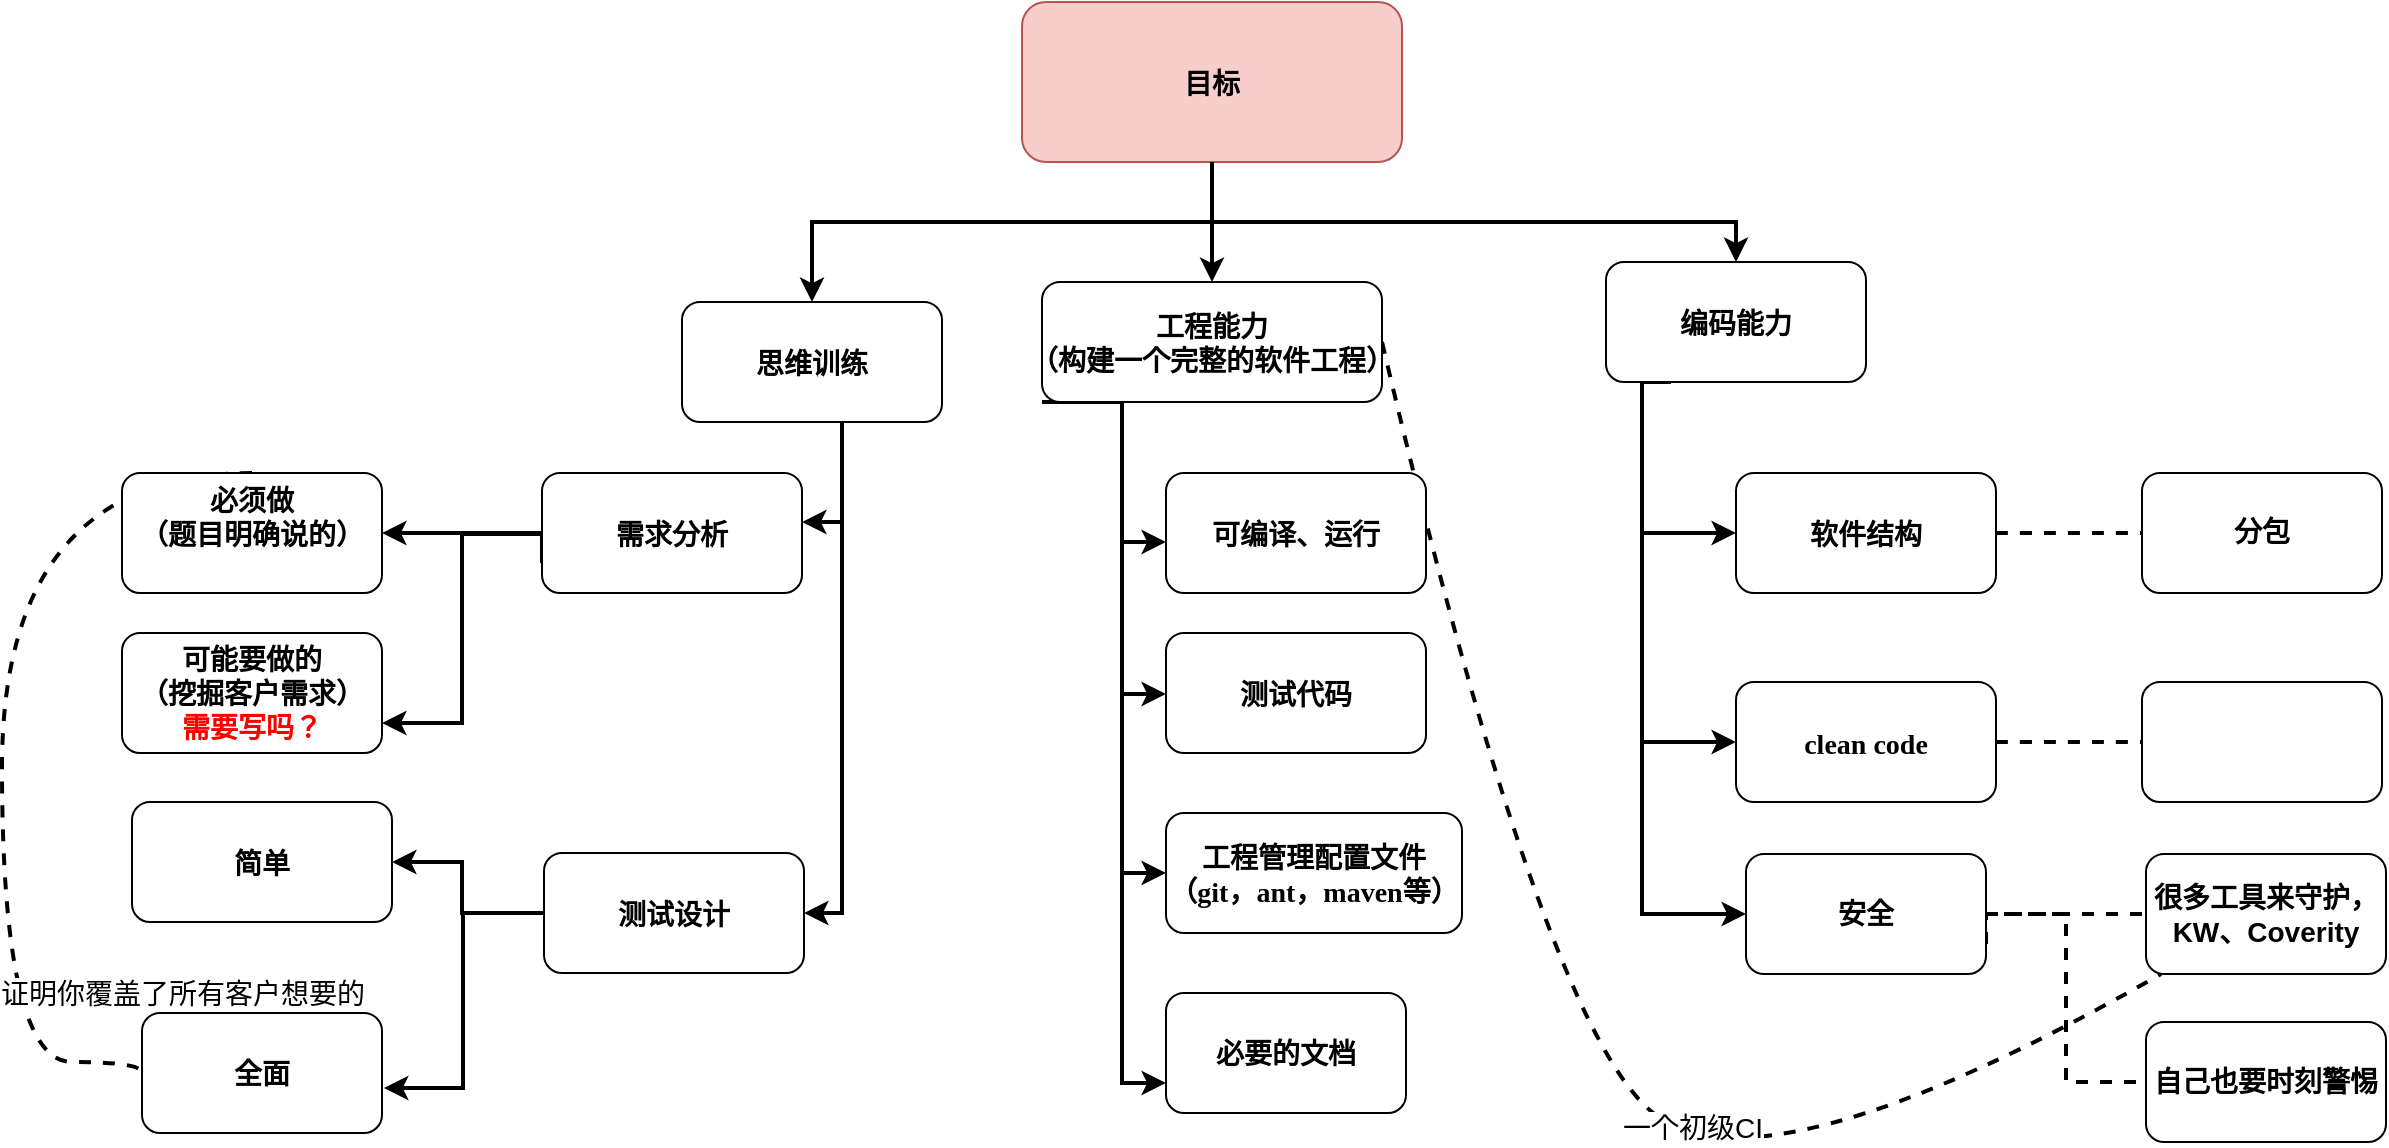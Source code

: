 <mxfile version="18.0.5" type="github">
  <diagram name="Page-1" id="2c0d36ab-eaac-3732-788b-9136903baeff">
    <mxGraphModel dx="946" dy="645" grid="1" gridSize="10" guides="1" tooltips="1" connect="1" arrows="1" fold="1" page="1" pageScale="1.5" pageWidth="1169" pageHeight="827" background="none" math="0" shadow="0">
      <root>
        <mxCell id="0" />
        <mxCell id="1" parent="0" />
        <mxCell id="12" value="目标" style="rounded=1;fillColor=#f8cecc;strokeColor=#b85450;fontStyle=1;fontFamily=Tahoma;fontSize=14" parent="1" vertex="1">
          <mxGeometry x="520.0" y="230" width="190" height="80" as="geometry" />
        </mxCell>
        <mxCell id="25" value="思维训练" style="rounded=1;fontStyle=1;fontFamily=Tahoma;fontSize=14" parent="1" vertex="1">
          <mxGeometry x="350" y="380" width="130" height="60" as="geometry" />
        </mxCell>
        <mxCell id="NsayyPvm4-ttKUY7uxAQ-128" style="edgeStyle=orthogonalEdgeStyle;rounded=0;orthogonalLoop=1;jettySize=auto;html=1;fontSize=12;fontColor=#FF0000;strokeWidth=2;" edge="1" parent="1" source="26" target="NsayyPvm4-ttKUY7uxAQ-123">
          <mxGeometry relative="1" as="geometry">
            <mxPoint x="260" y="495.5" as="targetPoint" />
          </mxGeometry>
        </mxCell>
        <mxCell id="NsayyPvm4-ttKUY7uxAQ-135" style="edgeStyle=orthogonalEdgeStyle;rounded=0;orthogonalLoop=1;jettySize=auto;html=1;exitX=0;exitY=0.75;exitDx=0;exitDy=0;entryX=1;entryY=0.75;entryDx=0;entryDy=0;fontSize=14;fontColor=#000000;strokeWidth=2;" edge="1" parent="1" source="26" target="NsayyPvm4-ttKUY7uxAQ-125">
          <mxGeometry relative="1" as="geometry">
            <Array as="points">
              <mxPoint x="280" y="496" />
              <mxPoint x="240" y="496" />
              <mxPoint x="240" y="591" />
            </Array>
          </mxGeometry>
        </mxCell>
        <mxCell id="26" value="需求分析" style="rounded=1;fontStyle=1;fontFamily=Tahoma;fontSize=14" parent="1" vertex="1">
          <mxGeometry x="280" y="465.5" width="130" height="60" as="geometry" />
        </mxCell>
        <mxCell id="NsayyPvm4-ttKUY7uxAQ-130" value="" style="edgeStyle=orthogonalEdgeStyle;rounded=0;orthogonalLoop=1;jettySize=auto;html=1;fontSize=14;fontColor=#FF0000;strokeWidth=2;" edge="1" parent="1" source="27" target="NsayyPvm4-ttKUY7uxAQ-129">
          <mxGeometry relative="1" as="geometry">
            <Array as="points">
              <mxPoint x="240" y="686" />
              <mxPoint x="240" y="660" />
            </Array>
          </mxGeometry>
        </mxCell>
        <mxCell id="NsayyPvm4-ttKUY7uxAQ-132" style="edgeStyle=orthogonalEdgeStyle;rounded=0;orthogonalLoop=1;jettySize=auto;html=1;exitX=0;exitY=0.5;exitDx=0;exitDy=0;entryX=1.008;entryY=0.625;entryDx=0;entryDy=0;entryPerimeter=0;fontSize=14;fontColor=#000000;strokeWidth=2;" edge="1" parent="1" source="27" target="NsayyPvm4-ttKUY7uxAQ-131">
          <mxGeometry relative="1" as="geometry" />
        </mxCell>
        <mxCell id="27" value="测试设计" style="rounded=1;fontStyle=1;fontFamily=Tahoma;fontSize=14" parent="1" vertex="1">
          <mxGeometry x="281" y="655.5" width="130" height="60" as="geometry" />
        </mxCell>
        <mxCell id="NsayyPvm4-ttKUY7uxAQ-134" style="edgeStyle=orthogonalEdgeStyle;rounded=0;orthogonalLoop=1;jettySize=auto;html=1;exitX=0;exitY=1;exitDx=0;exitDy=0;entryX=0;entryY=0.75;entryDx=0;entryDy=0;fontSize=14;fontColor=#000000;strokeWidth=2;" edge="1" parent="1" source="29" target="NsayyPvm4-ttKUY7uxAQ-133">
          <mxGeometry relative="1" as="geometry">
            <Array as="points">
              <mxPoint x="570" y="430" />
              <mxPoint x="570" y="771" />
            </Array>
          </mxGeometry>
        </mxCell>
        <mxCell id="NsayyPvm4-ttKUY7uxAQ-149" style="edgeStyle=none;orthogonalLoop=1;jettySize=auto;html=1;exitX=1;exitY=0.5;exitDx=0;exitDy=0;dashed=1;fontSize=14;fontColor=#000000;endArrow=none;endFill=0;strokeWidth=2;curved=1;" edge="1" parent="1" source="29" target="NsayyPvm4-ttKUY7uxAQ-144">
          <mxGeometry relative="1" as="geometry">
            <Array as="points">
              <mxPoint x="780" y="740" />
              <mxPoint x="890" y="830" />
            </Array>
          </mxGeometry>
        </mxCell>
        <mxCell id="NsayyPvm4-ttKUY7uxAQ-151" value="一个初级CI" style="edgeLabel;html=1;align=center;verticalAlign=middle;resizable=0;points=[];fontSize=14;fontColor=#000000;" vertex="1" connectable="0" parent="NsayyPvm4-ttKUY7uxAQ-149">
          <mxGeometry x="0.221" y="6" relative="1" as="geometry">
            <mxPoint as="offset" />
          </mxGeometry>
        </mxCell>
        <mxCell id="29" value="工程能力&#xa;（构建一个完整的软件工程）" style="rounded=1;fontStyle=1;fontFamily=Tahoma;fontSize=14" parent="1" vertex="1">
          <mxGeometry x="530" y="370" width="170" height="60" as="geometry" />
        </mxCell>
        <mxCell id="30" value="测试代码" style="rounded=1;fontStyle=1;fontFamily=Tahoma;fontSize=14" parent="1" vertex="1">
          <mxGeometry x="592" y="545.5" width="130" height="60" as="geometry" />
        </mxCell>
        <mxCell id="31" value="工程管理配置文件&#xa;（git，ant，maven等）" style="rounded=1;fontStyle=1;fontFamily=Tahoma;fontSize=14" parent="1" vertex="1">
          <mxGeometry x="592" y="635.5" width="148" height="60" as="geometry" />
        </mxCell>
        <mxCell id="32" value="可编译、运行" style="rounded=1;fontStyle=1;fontFamily=Tahoma;fontSize=14" parent="1" vertex="1">
          <mxGeometry x="592" y="465.5" width="130" height="60" as="geometry" />
        </mxCell>
        <mxCell id="NsayyPvm4-ttKUY7uxAQ-143" style="edgeStyle=orthogonalEdgeStyle;orthogonalLoop=1;jettySize=auto;html=1;exitX=0.25;exitY=1;exitDx=0;exitDy=0;entryX=0;entryY=0.5;entryDx=0;entryDy=0;fontSize=14;fontColor=#000000;endArrow=classic;endFill=1;strokeWidth=2;rounded=0;" edge="1" parent="1" source="33" target="NsayyPvm4-ttKUY7uxAQ-142">
          <mxGeometry relative="1" as="geometry">
            <Array as="points">
              <mxPoint x="830" y="420" />
              <mxPoint x="830" y="686" />
            </Array>
          </mxGeometry>
        </mxCell>
        <mxCell id="33" value="编码能力" style="rounded=1;fontStyle=1;fontFamily=Tahoma;fontSize=14" parent="1" vertex="1">
          <mxGeometry x="812" y="360" width="130" height="60" as="geometry" />
        </mxCell>
        <mxCell id="NsayyPvm4-ttKUY7uxAQ-139" value="" style="edgeStyle=orthogonalEdgeStyle;curved=1;orthogonalLoop=1;jettySize=auto;html=1;dashed=1;fontSize=14;fontColor=#000000;endArrow=none;endFill=0;strokeWidth=2;" edge="1" parent="1" source="34" target="NsayyPvm4-ttKUY7uxAQ-138">
          <mxGeometry relative="1" as="geometry" />
        </mxCell>
        <mxCell id="34" value="软件结构" style="rounded=1;fontStyle=1;fontFamily=Tahoma;fontSize=14" parent="1" vertex="1">
          <mxGeometry x="877" y="465.5" width="130" height="60" as="geometry" />
        </mxCell>
        <mxCell id="NsayyPvm4-ttKUY7uxAQ-141" value="" style="edgeStyle=orthogonalEdgeStyle;curved=1;orthogonalLoop=1;jettySize=auto;html=1;dashed=1;fontSize=14;fontColor=#000000;endArrow=none;endFill=0;strokeWidth=2;" edge="1" parent="1" source="35" target="NsayyPvm4-ttKUY7uxAQ-140">
          <mxGeometry relative="1" as="geometry" />
        </mxCell>
        <mxCell id="35" value="clean code" style="rounded=1;fontStyle=1;fontFamily=Tahoma;fontSize=14" parent="1" vertex="1">
          <mxGeometry x="877" y="570" width="130" height="60" as="geometry" />
        </mxCell>
        <mxCell id="70" value="" style="edgeStyle=elbowEdgeStyle;elbow=horizontal;strokeWidth=2;rounded=0" parent="1" source="25" target="26" edge="1">
          <mxGeometry x="-23" y="135.5" width="100" height="100" as="geometry">
            <mxPoint x="-23" y="235.5" as="sourcePoint" />
            <mxPoint x="77" y="135.5" as="targetPoint" />
            <Array as="points">
              <mxPoint x="430" y="490" />
              <mxPoint x="397" y="535.5" />
            </Array>
          </mxGeometry>
        </mxCell>
        <mxCell id="71" value="" style="edgeStyle=elbowEdgeStyle;elbow=horizontal;strokeWidth=2;rounded=0" parent="1" source="25" target="27" edge="1">
          <mxGeometry x="-23" y="135.5" width="100" height="100" as="geometry">
            <mxPoint x="-23" y="235.5" as="sourcePoint" />
            <mxPoint x="77" y="135.5" as="targetPoint" />
            <Array as="points">
              <mxPoint x="430" y="470" />
              <mxPoint x="380" y="510" />
              <mxPoint x="397" y="575.5" />
            </Array>
          </mxGeometry>
        </mxCell>
        <mxCell id="73" value="" style="edgeStyle=elbowEdgeStyle;elbow=horizontal;strokeWidth=2;rounded=0" parent="1" source="29" target="30" edge="1">
          <mxGeometry x="-23" y="135.5" width="100" height="100" as="geometry">
            <mxPoint x="-23" y="235.5" as="sourcePoint" />
            <mxPoint x="77" y="135.5" as="targetPoint" />
            <Array as="points">
              <mxPoint x="570" y="576" />
            </Array>
          </mxGeometry>
        </mxCell>
        <mxCell id="74" value="" style="edgeStyle=elbowEdgeStyle;elbow=horizontal;strokeWidth=2;rounded=0" parent="1" source="29" target="31" edge="1">
          <mxGeometry x="-23" y="135.5" width="100" height="100" as="geometry">
            <mxPoint x="-23" y="235.5" as="sourcePoint" />
            <mxPoint x="77" y="135.5" as="targetPoint" />
            <Array as="points">
              <mxPoint x="570" y="610" />
              <mxPoint x="567" y="575.5" />
            </Array>
          </mxGeometry>
        </mxCell>
        <mxCell id="75" value="" style="edgeStyle=elbowEdgeStyle;elbow=horizontal;strokeWidth=2;rounded=0" parent="1" target="32" edge="1">
          <mxGeometry x="-23" y="135.5" width="100" height="100" as="geometry">
            <mxPoint x="570" y="440" as="sourcePoint" />
            <mxPoint x="77" y="135.5" as="targetPoint" />
            <Array as="points">
              <mxPoint x="570" y="500" />
              <mxPoint x="570" y="460" />
              <mxPoint x="567" y="615.5" />
            </Array>
          </mxGeometry>
        </mxCell>
        <mxCell id="76" value="" style="edgeStyle=elbowEdgeStyle;elbow=horizontal;strokeWidth=2;rounded=0" parent="1" source="33" target="34" edge="1">
          <mxGeometry x="-23" y="135.5" width="100" height="100" as="geometry">
            <mxPoint x="-23" y="235.5" as="sourcePoint" />
            <mxPoint x="77" y="135.5" as="targetPoint" />
            <Array as="points">
              <mxPoint x="830" y="460" />
            </Array>
          </mxGeometry>
        </mxCell>
        <mxCell id="77" value="" style="edgeStyle=elbowEdgeStyle;elbow=horizontal;strokeWidth=2;rounded=0" parent="1" source="33" target="35" edge="1">
          <mxGeometry x="-23" y="135.5" width="100" height="100" as="geometry">
            <mxPoint x="-23" y="235.5" as="sourcePoint" />
            <mxPoint x="77" y="135.5" as="targetPoint" />
            <Array as="points">
              <mxPoint x="830" y="520" />
            </Array>
          </mxGeometry>
        </mxCell>
        <mxCell id="100" value="" style="edgeStyle=elbowEdgeStyle;elbow=vertical;strokeWidth=2;rounded=0" parent="1" source="12" target="25" edge="1">
          <mxGeometry x="-23" y="135.5" width="100" height="100" as="geometry">
            <mxPoint x="-23" y="235.5" as="sourcePoint" />
            <mxPoint x="77" y="135.5" as="targetPoint" />
            <Array as="points">
              <mxPoint x="615" y="340" />
            </Array>
          </mxGeometry>
        </mxCell>
        <mxCell id="101" value="" style="edgeStyle=elbowEdgeStyle;elbow=vertical;strokeWidth=2;rounded=0" parent="1" source="12" target="29" edge="1">
          <mxGeometry x="-23" y="135.5" width="100" height="100" as="geometry">
            <mxPoint x="-23" y="235.5" as="sourcePoint" />
            <mxPoint x="77" y="135.5" as="targetPoint" />
            <Array as="points">
              <mxPoint x="615" y="410" />
            </Array>
          </mxGeometry>
        </mxCell>
        <mxCell id="102" value="" style="edgeStyle=elbowEdgeStyle;elbow=vertical;strokeWidth=2;rounded=0" parent="1" source="12" target="33" edge="1">
          <mxGeometry x="-23" y="135.5" width="100" height="100" as="geometry">
            <mxPoint x="-23" y="235.5" as="sourcePoint" />
            <mxPoint x="77" y="135.5" as="targetPoint" />
            <Array as="points">
              <mxPoint x="720" y="340" />
            </Array>
          </mxGeometry>
        </mxCell>
        <mxCell id="NsayyPvm4-ttKUY7uxAQ-136" style="edgeStyle=orthogonalEdgeStyle;orthogonalLoop=1;jettySize=auto;html=1;exitX=0.5;exitY=0;exitDx=0;exitDy=0;fontSize=14;fontColor=#000000;strokeWidth=2;endArrow=none;endFill=0;dashed=1;curved=1;entryX=0;entryY=0.5;entryDx=0;entryDy=0;" edge="1" parent="1" source="NsayyPvm4-ttKUY7uxAQ-123" target="NsayyPvm4-ttKUY7uxAQ-131">
          <mxGeometry relative="1" as="geometry">
            <Array as="points">
              <mxPoint x="10" y="466" />
              <mxPoint x="10" y="760" />
              <mxPoint x="80" y="760" />
            </Array>
          </mxGeometry>
        </mxCell>
        <mxCell id="NsayyPvm4-ttKUY7uxAQ-137" value="证明你覆盖了所有客户想要的&lt;br&gt;" style="edgeLabel;html=1;align=center;verticalAlign=middle;resizable=0;points=[];fontSize=14;fontColor=#000000;" vertex="1" connectable="0" parent="NsayyPvm4-ttKUY7uxAQ-136">
          <mxGeometry x="-0.235" y="11" relative="1" as="geometry">
            <mxPoint x="79" y="196" as="offset" />
          </mxGeometry>
        </mxCell>
        <mxCell id="NsayyPvm4-ttKUY7uxAQ-123" value="必须做&#xa;（题目明确说的）&#xa;" style="rounded=1;fontStyle=1;fontFamily=Tahoma;fontSize=14" vertex="1" parent="1">
          <mxGeometry x="70" y="465.5" width="130" height="60" as="geometry" />
        </mxCell>
        <mxCell id="NsayyPvm4-ttKUY7uxAQ-125" value="可能要做的&lt;br&gt;（挖掘客户需求）&lt;br&gt;&lt;font color=&quot;#ff0000&quot;&gt;需要写吗？&lt;/font&gt;" style="rounded=1;whiteSpace=wrap;html=1;fontSize=14;fontColor=default;fontStyle=1" vertex="1" parent="1">
          <mxGeometry x="70" y="545.5" width="130" height="60" as="geometry" />
        </mxCell>
        <mxCell id="NsayyPvm4-ttKUY7uxAQ-129" value="简单" style="rounded=1;fontStyle=1;fontFamily=Tahoma;fontSize=14" vertex="1" parent="1">
          <mxGeometry x="75" y="630" width="130" height="60" as="geometry" />
        </mxCell>
        <mxCell id="NsayyPvm4-ttKUY7uxAQ-131" value="&lt;font color=&quot;#000000&quot;&gt;&lt;span style=&quot;caret-color: rgb(0, 0, 0);&quot;&gt;&lt;b&gt;全面&lt;/b&gt;&lt;/span&gt;&lt;/font&gt;" style="rounded=1;whiteSpace=wrap;html=1;fontSize=14;fontColor=#FF0000;" vertex="1" parent="1">
          <mxGeometry x="80" y="735.5" width="120" height="60" as="geometry" />
        </mxCell>
        <mxCell id="NsayyPvm4-ttKUY7uxAQ-133" value="&lt;b&gt;必要的文档&lt;/b&gt;" style="rounded=1;whiteSpace=wrap;html=1;fontSize=14;fontColor=#000000;" vertex="1" parent="1">
          <mxGeometry x="592" y="725.5" width="120" height="60" as="geometry" />
        </mxCell>
        <mxCell id="NsayyPvm4-ttKUY7uxAQ-138" value="分包" style="whiteSpace=wrap;html=1;fontSize=14;fontFamily=Tahoma;rounded=1;fontStyle=1;" vertex="1" parent="1">
          <mxGeometry x="1080" y="465.5" width="120" height="60" as="geometry" />
        </mxCell>
        <mxCell id="NsayyPvm4-ttKUY7uxAQ-140" value="" style="whiteSpace=wrap;html=1;fontSize=14;fontFamily=Tahoma;rounded=1;fontStyle=1;" vertex="1" parent="1">
          <mxGeometry x="1080" y="570" width="120" height="60" as="geometry" />
        </mxCell>
        <mxCell id="NsayyPvm4-ttKUY7uxAQ-145" value="" style="edgeStyle=orthogonalEdgeStyle;rounded=0;orthogonalLoop=1;jettySize=auto;html=1;fontSize=14;fontColor=#000000;endArrow=none;endFill=0;strokeWidth=2;dashed=1;" edge="1" parent="1" source="NsayyPvm4-ttKUY7uxAQ-142" target="NsayyPvm4-ttKUY7uxAQ-144">
          <mxGeometry relative="1" as="geometry" />
        </mxCell>
        <mxCell id="NsayyPvm4-ttKUY7uxAQ-148" style="edgeStyle=orthogonalEdgeStyle;rounded=0;orthogonalLoop=1;jettySize=auto;html=1;exitX=1;exitY=0.75;exitDx=0;exitDy=0;entryX=0;entryY=0.5;entryDx=0;entryDy=0;dashed=1;fontSize=14;fontColor=#000000;endArrow=none;endFill=0;strokeWidth=2;" edge="1" parent="1" source="NsayyPvm4-ttKUY7uxAQ-142" target="NsayyPvm4-ttKUY7uxAQ-147">
          <mxGeometry relative="1" as="geometry">
            <Array as="points">
              <mxPoint x="1002" y="686" />
              <mxPoint x="1042" y="686" />
              <mxPoint x="1042" y="770" />
            </Array>
          </mxGeometry>
        </mxCell>
        <mxCell id="NsayyPvm4-ttKUY7uxAQ-142" value="安全" style="rounded=1;whiteSpace=wrap;html=1;fontSize=14;fontColor=#000000;fontStyle=1" vertex="1" parent="1">
          <mxGeometry x="882" y="656" width="120" height="60" as="geometry" />
        </mxCell>
        <mxCell id="NsayyPvm4-ttKUY7uxAQ-144" value="很多工具来守护，KW、Coverity" style="whiteSpace=wrap;html=1;fontSize=14;fontColor=#000000;rounded=1;fontStyle=1;" vertex="1" parent="1">
          <mxGeometry x="1082" y="656" width="120" height="60" as="geometry" />
        </mxCell>
        <mxCell id="NsayyPvm4-ttKUY7uxAQ-147" value="&lt;b&gt;自己也要时刻警惕&lt;/b&gt;" style="rounded=1;whiteSpace=wrap;html=1;fontSize=14;fontColor=#000000;" vertex="1" parent="1">
          <mxGeometry x="1082" y="740" width="120" height="60" as="geometry" />
        </mxCell>
      </root>
    </mxGraphModel>
  </diagram>
</mxfile>
